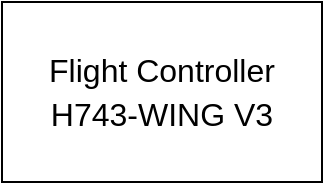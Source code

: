 <mxfile version="26.2.9">
  <diagram name="Page-1" id="1LMFNaN1taIrMZZisI2h">
    <mxGraphModel dx="1004" dy="760" grid="1" gridSize="10" guides="1" tooltips="1" connect="1" arrows="1" fold="1" page="1" pageScale="1" pageWidth="850" pageHeight="1100" math="0" shadow="0">
      <root>
        <mxCell id="0" />
        <mxCell id="1" parent="0" />
        <mxCell id="j73a7a2yWkMs-iTJRj34-1" value="&lt;h2 class=&quot;av-special-heading-tag&quot;&gt;&lt;font style=&quot;font-size: 16px;&quot;&gt;&lt;span style=&quot;font-weight: normal;&quot;&gt;Flight Controller H743-WING&lt;/span&gt;&lt;span style=&quot;font-weight: normal;&quot;&gt; V3&lt;/span&gt;&lt;/font&gt;&lt;/h2&gt;" style="rounded=0;whiteSpace=wrap;html=1;" vertex="1" parent="1">
          <mxGeometry x="80" y="260" width="160" height="90" as="geometry" />
        </mxCell>
      </root>
    </mxGraphModel>
  </diagram>
</mxfile>
